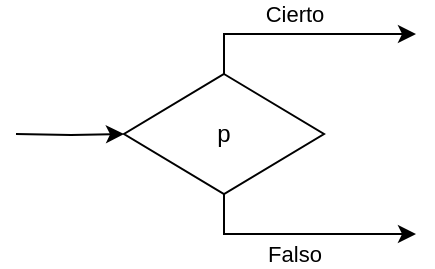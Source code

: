 <mxfile version="13.10.4" type="google"><diagram id="C5RBs43oDa-KdzZeNtuy" name="Page-1"><mxGraphModel dx="1038" dy="568" grid="1" gridSize="10" guides="1" tooltips="1" connect="1" arrows="1" fold="1" page="1" pageScale="1" pageWidth="827" pageHeight="1169" math="0" shadow="0"><root><mxCell id="WIyWlLk6GJQsqaUBKTNV-0"/><mxCell id="WIyWlLk6GJQsqaUBKTNV-1" parent="WIyWlLk6GJQsqaUBKTNV-0"/><mxCell id="Mn_nE1TRlvBS1eqV36_u-2" value="Cierto" style="edgeStyle=orthogonalEdgeStyle;rounded=0;orthogonalLoop=1;jettySize=auto;html=1;exitX=0.5;exitY=0;exitDx=0;exitDy=0;exitPerimeter=0;labelBackgroundColor=none;" edge="1" parent="WIyWlLk6GJQsqaUBKTNV-1" source="Mn_nE1TRlvBS1eqV36_u-0"><mxGeometry x="-0.053" y="10" relative="1" as="geometry"><mxPoint x="460" y="160" as="targetPoint"/><Array as="points"><mxPoint x="364" y="160"/></Array><mxPoint as="offset"/></mxGeometry></mxCell><mxCell id="Mn_nE1TRlvBS1eqV36_u-3" value="Falso" style="edgeStyle=orthogonalEdgeStyle;rounded=0;orthogonalLoop=1;jettySize=auto;html=1;exitX=0.5;exitY=1;exitDx=0;exitDy=0;exitPerimeter=0;labelBackgroundColor=none;" edge="1" parent="WIyWlLk6GJQsqaUBKTNV-1" source="Mn_nE1TRlvBS1eqV36_u-0"><mxGeometry x="-0.053" y="-10" relative="1" as="geometry"><mxPoint x="460" y="260" as="targetPoint"/><Array as="points"><mxPoint x="364" y="260"/></Array><mxPoint as="offset"/></mxGeometry></mxCell><mxCell id="Mn_nE1TRlvBS1eqV36_u-4" style="edgeStyle=orthogonalEdgeStyle;rounded=0;orthogonalLoop=1;jettySize=auto;html=1;exitX=0;exitY=0.5;exitDx=0;exitDy=0;exitPerimeter=0;labelBackgroundColor=none;entryX=0;entryY=0.5;entryDx=0;entryDy=0;entryPerimeter=0;" edge="1" parent="WIyWlLk6GJQsqaUBKTNV-1" target="Mn_nE1TRlvBS1eqV36_u-0"><mxGeometry relative="1" as="geometry"><mxPoint x="260" y="210" as="sourcePoint"/></mxGeometry></mxCell><mxCell id="Mn_nE1TRlvBS1eqV36_u-0" value="p" style="strokeWidth=1;html=1;shape=mxgraph.flowchart.decision;whiteSpace=wrap;" vertex="1" parent="WIyWlLk6GJQsqaUBKTNV-1"><mxGeometry x="314" y="180" width="100" height="60" as="geometry"/></mxCell></root></mxGraphModel></diagram></mxfile>